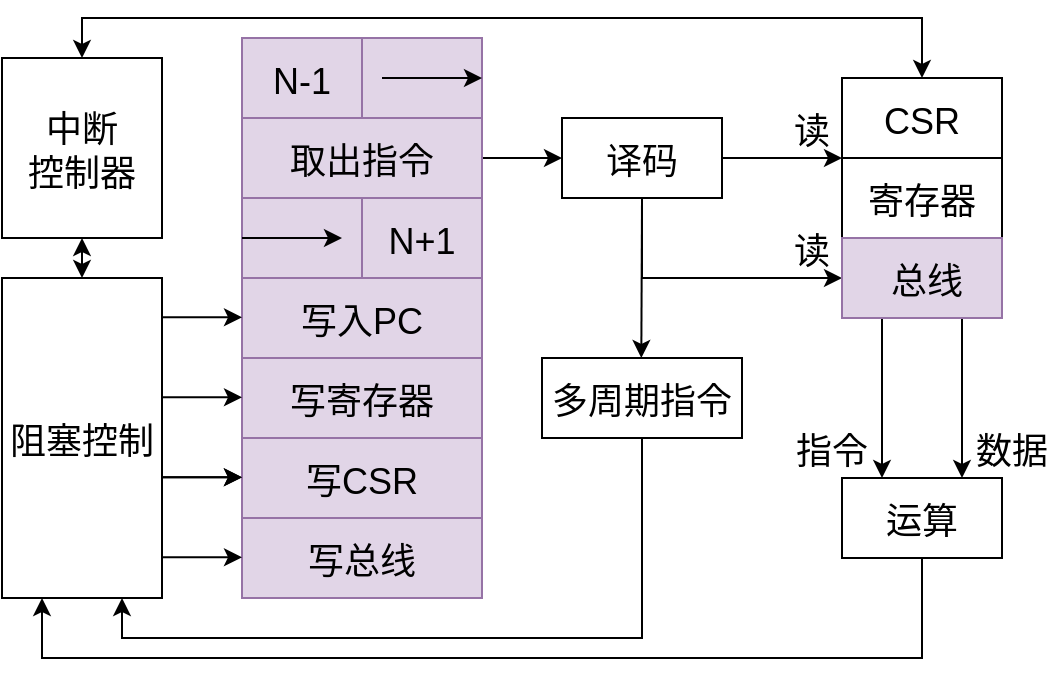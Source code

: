 <mxfile version="18.0.6" type="device"><diagram id="YtvwvDAg_z0UyHSXU93h" name="第 1 页"><mxGraphModel dx="1038" dy="649" grid="1" gridSize="10" guides="1" tooltips="1" connect="1" arrows="1" fold="1" page="1" pageScale="1" pageWidth="827" pageHeight="1169" math="0" shadow="0"><root><mxCell id="0"/><mxCell id="1" parent="0"/><mxCell id="wCvRR9XunZOx0I9RR0Q8-1" value="" style="rounded=0;fontSize=18;fillColor=#e1d5e7;strokeColor=#9673a6;" parent="1" vertex="1"><mxGeometry x="360" y="160" width="120" height="280" as="geometry"/></mxCell><mxCell id="wCvRR9XunZOx0I9RR0Q8-7" value="写寄存器" style="rounded=0;fontSize=18;fillColor=#e1d5e7;strokeColor=#9673a6;" parent="1" vertex="1"><mxGeometry x="360" y="320" width="120" height="40" as="geometry"/></mxCell><mxCell id="wCvRR9XunZOx0I9RR0Q8-21" value="" style="edgeStyle=orthogonalEdgeStyle;rounded=0;orthogonalLoop=1;jettySize=auto;exitX=1;exitY=0.5;exitDx=0;exitDy=0;entryX=0;entryY=0.5;entryDx=0;entryDy=0;fontSize=18;" parent="1" source="wCvRR9XunZOx0I9RR0Q8-8" target="wCvRR9XunZOx0I9RR0Q8-20" edge="1"><mxGeometry relative="1" as="geometry"/></mxCell><mxCell id="wCvRR9XunZOx0I9RR0Q8-8" value="取出指令" style="fontSize=18;fillColor=#e1d5e7;strokeColor=#9673a6;" parent="1" vertex="1"><mxGeometry x="360" y="200" width="120" height="40" as="geometry"/></mxCell><mxCell id="wCvRR9XunZOx0I9RR0Q8-9" value="" style="endArrow=classic;rounded=0;fontSize=18;fillColor=#e1d5e7;strokeColor=#000000;" parent="1" edge="1"><mxGeometry width="50" height="50" relative="1" as="geometry"><mxPoint x="430" y="180" as="sourcePoint"/><mxPoint x="480" y="180" as="targetPoint"/></mxGeometry></mxCell><mxCell id="wCvRR9XunZOx0I9RR0Q8-10" value="写入PC" style="rounded=0;fontSize=18;fillColor=#e1d5e7;strokeColor=#9673a6;" parent="1" vertex="1"><mxGeometry x="360" y="280" width="120" height="40" as="geometry"/></mxCell><mxCell id="wCvRR9XunZOx0I9RR0Q8-13" value="" style="endArrow=classic;rounded=0;fontSize=18;fillColor=#e1d5e7;strokeColor=#000000;" parent="1" edge="1"><mxGeometry width="50" height="50" relative="1" as="geometry"><mxPoint x="360" y="260" as="sourcePoint"/><mxPoint x="410" y="260" as="targetPoint"/></mxGeometry></mxCell><mxCell id="wCvRR9XunZOx0I9RR0Q8-15" value="N-1" style="rounded=0;fontSize=18;fillColor=#e1d5e7;strokeColor=#9673a6;" parent="1" vertex="1"><mxGeometry x="360" y="160" width="60" height="40" as="geometry"/></mxCell><mxCell id="wCvRR9XunZOx0I9RR0Q8-16" value="N+1" style="rounded=0;fontSize=18;fillColor=#e1d5e7;strokeColor=#9673a6;" parent="1" vertex="1"><mxGeometry x="420" y="240" width="60" height="40" as="geometry"/></mxCell><mxCell id="wCvRR9XunZOx0I9RR0Q8-17" value="写总线" style="fontSize=18;fillColor=#e1d5e7;strokeColor=#9673a6;" parent="1" vertex="1"><mxGeometry x="360" y="400" width="120" height="40" as="geometry"/></mxCell><mxCell id="wCvRR9XunZOx0I9RR0Q8-18" value="写CSR" style="fontSize=18;fillColor=#e1d5e7;strokeColor=#9673a6;" parent="1" vertex="1"><mxGeometry x="360" y="360" width="120" height="40" as="geometry"/></mxCell><mxCell id="wCvRR9XunZOx0I9RR0Q8-25" value="" style="edgeStyle=orthogonalEdgeStyle;rounded=0;orthogonalLoop=1;jettySize=auto;exitX=1;exitY=0.5;exitDx=0;exitDy=0;entryX=0;entryY=1;entryDx=0;entryDy=0;fontSize=18;" parent="1" source="wCvRR9XunZOx0I9RR0Q8-20" target="wCvRR9XunZOx0I9RR0Q8-23" edge="1"><mxGeometry relative="1" as="geometry"><Array as="points"><mxPoint x="640" y="220"/><mxPoint x="640" y="220"/></Array></mxGeometry></mxCell><mxCell id="wCvRR9XunZOx0I9RR0Q8-60" value="" style="edgeStyle=orthogonalEdgeStyle;rounded=0;orthogonalLoop=1;jettySize=auto;exitX=0.5;exitY=1;exitDx=0;exitDy=0;entryX=0;entryY=0.5;entryDx=0;entryDy=0;fontSize=18;" parent="1" source="wCvRR9XunZOx0I9RR0Q8-20" target="wCvRR9XunZOx0I9RR0Q8-37" edge="1"><mxGeometry relative="1" as="geometry"/></mxCell><mxCell id="wCvRR9XunZOx0I9RR0Q8-20" value="译码" style="rounded=0;fontSize=18;" parent="1" vertex="1"><mxGeometry x="520" y="200" width="80" height="40" as="geometry"/></mxCell><mxCell id="wCvRR9XunZOx0I9RR0Q8-22" value="寄存器" style="rounded=0;fontSize=18;" parent="1" vertex="1"><mxGeometry x="660" y="220" width="80" height="40" as="geometry"/></mxCell><mxCell id="wCvRR9XunZOx0I9RR0Q8-23" value="CSR" style="fontSize=18;" parent="1" vertex="1"><mxGeometry x="660" y="180" width="80" height="40" as="geometry"/></mxCell><mxCell id="wCvRR9XunZOx0I9RR0Q8-45" value="" style="edgeStyle=orthogonalEdgeStyle;rounded=0;orthogonalLoop=1;jettySize=auto;exitX=0.5;exitY=1;exitDx=0;exitDy=0;entryX=0.25;entryY=1;entryDx=0;entryDy=0;fontSize=18;" parent="1" source="wCvRR9XunZOx0I9RR0Q8-26" target="wCvRR9XunZOx0I9RR0Q8-49" edge="1"><mxGeometry relative="1" as="geometry"><Array as="points"><mxPoint x="700" y="470"/><mxPoint x="260" y="470"/></Array><mxPoint x="240" y="400" as="targetPoint"/></mxGeometry></mxCell><mxCell id="wCvRR9XunZOx0I9RR0Q8-26" value="运算" style="rounded=0;fontSize=18;" parent="1" vertex="1"><mxGeometry x="660" y="380" width="80" height="40" as="geometry"/></mxCell><mxCell id="4ULjfU4d4DqbsN2gYpmg-1" style="edgeStyle=orthogonalEdgeStyle;rounded=0;orthogonalLoop=1;jettySize=auto;html=1;exitX=0.5;exitY=1;exitDx=0;exitDy=0;entryX=0.75;entryY=1;entryDx=0;entryDy=0;" edge="1" parent="1" source="wCvRR9XunZOx0I9RR0Q8-32" target="wCvRR9XunZOx0I9RR0Q8-49"><mxGeometry relative="1" as="geometry"/></mxCell><mxCell id="wCvRR9XunZOx0I9RR0Q8-32" value="多周期指令" style="fontSize=18;" parent="1" vertex="1"><mxGeometry x="510" y="320" width="100" height="40" as="geometry"/></mxCell><mxCell id="wCvRR9XunZOx0I9RR0Q8-34" value="" style="endArrow=classic;rounded=0;fontSize=18;exitX=0.5;exitY=1;exitDx=0;exitDy=0;" parent="1" source="wCvRR9XunZOx0I9RR0Q8-20" edge="1"><mxGeometry width="50" height="50" relative="1" as="geometry"><mxPoint x="560" y="260" as="sourcePoint"/><mxPoint x="559.66" y="320" as="targetPoint"/></mxGeometry></mxCell><mxCell id="wCvRR9XunZOx0I9RR0Q8-36" value="读" style="text;align=center;verticalAlign=middle;resizable=0;points=[];autosize=1;strokeColor=none;fillColor=none;fontSize=18;" parent="1" vertex="1"><mxGeometry x="630" y="190" width="30" height="30" as="geometry"/></mxCell><mxCell id="wCvRR9XunZOx0I9RR0Q8-62" value="" style="edgeStyle=orthogonalEdgeStyle;rounded=0;orthogonalLoop=1;jettySize=auto;exitX=0.25;exitY=1;exitDx=0;exitDy=0;entryX=0.25;entryY=0;entryDx=0;entryDy=0;fontSize=18;" parent="1" source="wCvRR9XunZOx0I9RR0Q8-37" target="wCvRR9XunZOx0I9RR0Q8-26" edge="1"><mxGeometry relative="1" as="geometry"/></mxCell><mxCell id="wCvRR9XunZOx0I9RR0Q8-63" value="" style="edgeStyle=orthogonalEdgeStyle;rounded=0;orthogonalLoop=1;jettySize=auto;exitX=0.75;exitY=1;exitDx=0;exitDy=0;entryX=0.75;entryY=0;entryDx=0;entryDy=0;fontSize=18;" parent="1" source="wCvRR9XunZOx0I9RR0Q8-37" target="wCvRR9XunZOx0I9RR0Q8-26" edge="1"><mxGeometry relative="1" as="geometry"/></mxCell><mxCell id="wCvRR9XunZOx0I9RR0Q8-37" value=" 总线" style="rounded=0;fontSize=18;fillColor=#e1d5e7;strokeColor=#9673a6;" parent="1" vertex="1"><mxGeometry x="660" y="260" width="80" height="40" as="geometry"/></mxCell><mxCell id="wCvRR9XunZOx0I9RR0Q8-40" value="" style="endArrow=classic;rounded=0;fontSize=18;" parent="1" edge="1"><mxGeometry width="50" height="50" relative="1" as="geometry"><mxPoint x="320" y="299.66" as="sourcePoint"/><mxPoint x="360" y="299.66" as="targetPoint"/></mxGeometry></mxCell><mxCell id="wCvRR9XunZOx0I9RR0Q8-41" value="" style="endArrow=classic;rounded=0;fontSize=18;" parent="1" edge="1"><mxGeometry width="50" height="50" relative="1" as="geometry"><mxPoint x="320.0" y="339.66" as="sourcePoint"/><mxPoint x="360" y="339.66" as="targetPoint"/></mxGeometry></mxCell><mxCell id="wCvRR9XunZOx0I9RR0Q8-42" value="" style="endArrow=classic;rounded=0;fontSize=18;" parent="1" edge="1"><mxGeometry width="50" height="50" relative="1" as="geometry"><mxPoint x="320.0" y="379.66" as="sourcePoint"/><mxPoint x="360" y="379.66" as="targetPoint"/></mxGeometry></mxCell><mxCell id="wCvRR9XunZOx0I9RR0Q8-43" value="" style="endArrow=classic;rounded=0;fontSize=18;" parent="1" edge="1"><mxGeometry width="50" height="50" relative="1" as="geometry"><mxPoint x="320.0" y="419.66" as="sourcePoint"/><mxPoint x="360" y="419.66" as="targetPoint"/></mxGeometry></mxCell><mxCell id="4ULjfU4d4DqbsN2gYpmg-2" style="edgeStyle=orthogonalEdgeStyle;rounded=0;orthogonalLoop=1;jettySize=auto;html=1;exitX=0.5;exitY=0;exitDx=0;exitDy=0;entryX=0.5;entryY=0;entryDx=0;entryDy=0;startArrow=classic;startFill=1;" edge="1" parent="1" source="wCvRR9XunZOx0I9RR0Q8-47" target="wCvRR9XunZOx0I9RR0Q8-23"><mxGeometry relative="1" as="geometry"/></mxCell><mxCell id="4ULjfU4d4DqbsN2gYpmg-3" style="edgeStyle=orthogonalEdgeStyle;rounded=0;orthogonalLoop=1;jettySize=auto;html=1;exitX=0.5;exitY=1;exitDx=0;exitDy=0;entryX=0.5;entryY=0;entryDx=0;entryDy=0;startArrow=classic;startFill=1;" edge="1" parent="1" source="wCvRR9XunZOx0I9RR0Q8-47" target="wCvRR9XunZOx0I9RR0Q8-49"><mxGeometry relative="1" as="geometry"/></mxCell><mxCell id="wCvRR9XunZOx0I9RR0Q8-47" value="中断&#10;控制器" style="fontSize=18;" parent="1" vertex="1"><mxGeometry x="240" y="170" width="80" height="90" as="geometry"/></mxCell><mxCell id="wCvRR9XunZOx0I9RR0Q8-49" value="阻塞控制" style="fontSize=18;" parent="1" vertex="1"><mxGeometry x="240" y="280" width="80" height="160" as="geometry"/></mxCell><mxCell id="wCvRR9XunZOx0I9RR0Q8-61" value="读" style="text;align=center;verticalAlign=middle;resizable=0;points=[];autosize=1;strokeColor=none;fillColor=none;fontSize=18;" parent="1" vertex="1"><mxGeometry x="630" y="250" width="30" height="30" as="geometry"/></mxCell><mxCell id="wCvRR9XunZOx0I9RR0Q8-64" value="指令" style="text;align=center;verticalAlign=middle;resizable=0;points=[];autosize=1;strokeColor=none;fillColor=none;fontSize=18;" parent="1" vertex="1"><mxGeometry x="630" y="350" width="50" height="30" as="geometry"/></mxCell><mxCell id="wCvRR9XunZOx0I9RR0Q8-65" value="数据" style="text;align=center;verticalAlign=middle;resizable=0;points=[];autosize=1;strokeColor=none;fillColor=none;fontSize=18;" parent="1" vertex="1"><mxGeometry x="720" y="350" width="50" height="30" as="geometry"/></mxCell><mxCell id="OE1gORysOCksbUkEEy8P-1" value="" style="endArrow=classic;rounded=0;fontSize=18;" parent="1" edge="1"><mxGeometry width="50" height="50" relative="1" as="geometry"><mxPoint x="320" y="379.66" as="sourcePoint"/><mxPoint x="360" y="379.66" as="targetPoint"/></mxGeometry></mxCell></root></mxGraphModel></diagram></mxfile>